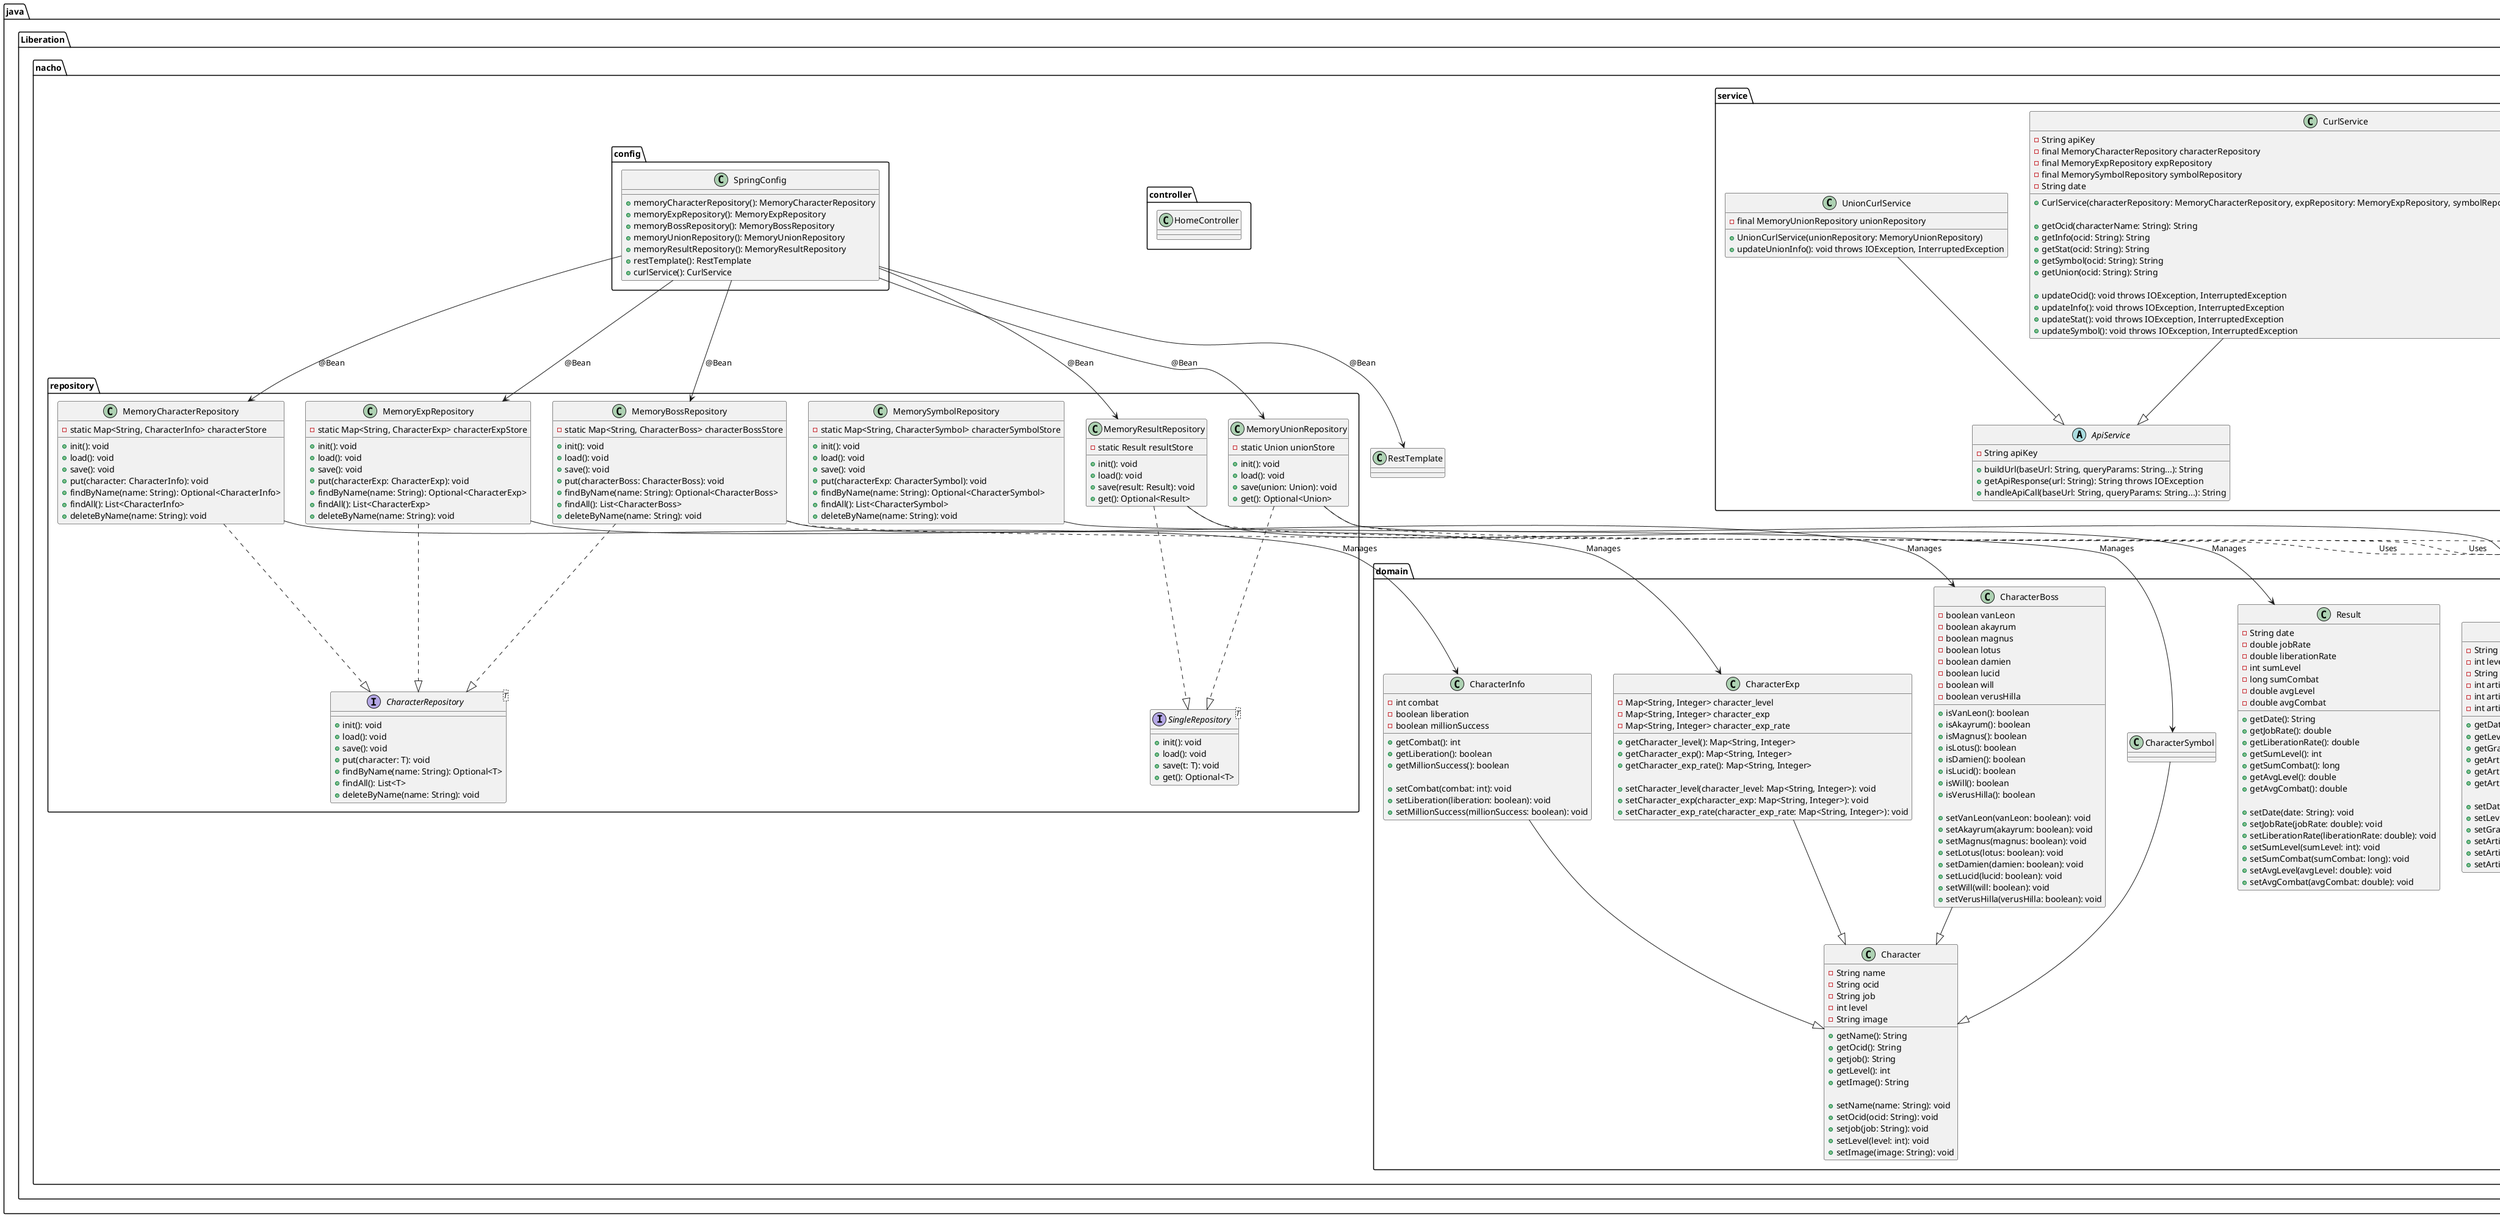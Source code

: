 @startuml

package java.Liberation.nacho {

    package java.Liberation.nacho.service {

        class DataProcessorService {
            // Add methods here if needed
        }

        abstract class ApiService {
            - String apiKey

            + buildUrl(baseUrl: String, queryParams: String...): String
            + getApiResponse(url: String): String throws IOException
            + handleApiCall(baseUrl: String, queryParams: String...): String
        }

        class CurlService {
            - String apiKey
            - final MemoryCharacterRepository characterRepository
            - final MemoryExpRepository expRepository
            - final MemorySymbolRepository symbolRepository
            - String date

            + CurlService(characterRepository: MemoryCharacterRepository, expRepository: MemoryExpRepository, symbolRepository: MemorySymbolRepository)

            + getOcid(characterName: String): String
            + getInfo(ocid: String): String
            + getStat(ocid: String): String
            + getSymbol(ocid: String): String
            + getUnion(ocid: String): String

            + updateOcid(): void throws IOException, InterruptedException
            + updateInfo(): void throws IOException, InterruptedException
            + updateStat(): void throws IOException, InterruptedException
            + updateSymbol(): void throws IOException, InterruptedException
        }

        class UnionCurlService {
            - final MemoryUnionRepository unionRepository

            + UnionCurlService(unionRepository: MemoryUnionRepository)
            + updateUnionInfo(): void throws IOException, InterruptedException
        }
    }

    package java.Liberation.nacho.repository {

        interface CharacterRepository<T> {
            + init(): void
            + load(): void
            + save(): void
            + put(character: T): void
            + findByName(name: String): Optional<T>
            + findAll(): List<T>
            + deleteByName(name: String): void
        }

        class MemoryCharacterRepository {
            - static Map<String, CharacterInfo> characterStore

            + init(): void
            + load(): void
            + save(): void
            + put(character: CharacterInfo): void
            + findByName(name: String): Optional<CharacterInfo>
            + findAll(): List<CharacterInfo>
            + deleteByName(name: String): void
        }

        class MemoryBossRepository {
            - static Map<String, CharacterBoss> characterBossStore

            + init(): void
            + load(): void
            + save(): void
            + put(characterBoss: CharacterBoss): void
            + findByName(name: String): Optional<CharacterBoss>
            + findAll(): List<CharacterBoss>
            + deleteByName(name: String): void
        }

        class MemoryExpRepository {
            - static Map<String, CharacterExp> characterExpStore

            + init(): void
            + load(): void
            + save(): void
            + put(characterExp: CharacterExp): void
            + findByName(name: String): Optional<CharacterExp>
            + findAll(): List<CharacterExp>
            + deleteByName(name: String): void
        }

        class MemorySymbolRepository {
            - static Map<String, CharacterSymbol> characterSymbolStore

            + init(): void
            + load(): void
            + save(): void
            + put(characterExp: CharacterSymbol): void
            + findByName(name: String): Optional<CharacterSymbol>
            + findAll(): List<CharacterSymbol>
            + deleteByName(name: String): void
        }

        interface SingleRepository<T> {
            + init(): void
            + load(): void
            + save(t: T): void
            + get(): Optional<T>
        }

        class MemoryResultRepository {
            - static Result resultStore

            + init(): void
            + load(): void
            + save(result: Result): void
            + get(): Optional<Result>
        }

        class MemoryUnionRepository {
            - static Union unionStore

            + init(): void
            + load(): void
            + save(union: Union): void
            + get(): Optional<Union>
        }
    }

    package java.Liberation.nacho.domain {

        class Character{
            - String name
            - String ocid
            - String job
            - int level
            - String image
            
            + getName(): String
            + getOcid(): String
            + getjob(): String
            + getLevel(): int
            + getImage(): String
            
            + setName(name: String): void
            + setOcid(ocid: String): void
            + setjob(job: String): void
            + setLevel(level: int): void
            + setImage(image: String): void
        }

        class CharacterInfo {
            - int combat
            - boolean liberation
            - boolean millionSuccess

            + getCombat(): int
            + getLiberation(): boolean
            + getMillionSuccess(): boolean

            + setCombat(combat: int): void
            + setLiberation(liberation: boolean): void
            + setMillionSuccess(millionSuccess: boolean): void
        }

        class CharacterBoss {
            - boolean vanLeon
            - boolean akayrum
            - boolean magnus
            - boolean lotus
            - boolean damien
            - boolean lucid
            - boolean will
            - boolean verusHilla

            + isVanLeon(): boolean
            + isAkayrum(): boolean
            + isMagnus(): boolean
            + isLotus(): boolean
            + isDamien(): boolean
            + isLucid(): boolean
            + isWill(): boolean
            + isVerusHilla(): boolean

            + setVanLeon(vanLeon: boolean): void
            + setAkayrum(akayrum: boolean): void
            + setMagnus(magnus: boolean): void
            + setLotus(lotus: boolean): void
            + setDamien(damien: boolean): void
            + setLucid(lucid: boolean): void
            + setWill(will: boolean): void
            + setVerusHilla(verusHilla: boolean): void
        }

        class CharacterExp {
            - Map<String, Integer> character_level
            - Map<String, Integer> character_exp
            - Map<String, Integer> character_exp_rate

            + getCharacter_level(): Map<String, Integer>
            + getCharacter_exp(): Map<String, Integer>
            + getCharacter_exp_rate(): Map<String, Integer>

            + setCharacter_level(character_level: Map<String, Integer>): void
            + setCharacter_exp(character_exp: Map<String, Integer>): void
            + setCharacter_exp_rate(character_exp_rate: Map<String, Integer>): void
        }

        class CharacterSymbol{

        }

        class Result {
            - String date
            - double jobRate
            - double liberationRate
            - int sumLevel
            - long sumCombat
            - double avgLevel
            - double avgCombat

            + getDate(): String
            + getJobRate(): double
            + getLiberationRate(): double
            + getSumLevel(): int
            + getSumCombat(): long
            + getAvgLevel(): double
            + getAvgCombat(): double

            + setDate(date: String): void
            + setJobRate(jobRate: double): void
            + setLiberationRate(liberationRate: double): void
            + setSumLevel(sumLevel: int): void
            + setSumCombat(sumCombat: long): void
            + setAvgLevel(avgLevel: double): void
            + setAvgCombat(avgCombat: double): void
        }

        class Union {
            - String date
            - int level
            - String grade
            - int artifactLevel
            - int artifactExp
            - int artifactPoint

            + getDate(): String
            + getLevel(): int
            + getGrade(): String
            + getArtifactLevel(): int
            + getArtifactExp(): int
            + getArtifactPoint(): int

            + setDate(date: String): void
            + setLevel(level: int): void
            + setGrade(grade: String): void
            + setArtifactLevel(artifactLevel: int): void
            + setArtifactExp(artifactExp: int): void
            + setArtifactPoint(artifactPoint: int): void
        }
    }

    package java.Liberation.nacho.util {

        class JsonDataHandler {
            - static final String JSON_DATA_PATH = ""
            - static final ObjectMapper objectMapper

            + static <T> T loadJson(filePath: String, valueType: Class<T>): T throws IOException
            + static <T> void saveJson(data: T, filePath: String): void throws IOException
            + static <T> T loadJson(filePath: String, valueTypeRef: TypeReference<T>): T throws IOException
            + static <T> T extractFromJson(jsonData: String, data: String): T throws IOException
        }
    }

    package java.Liberation.nacho.controller {

        class HomeController {
        }
    }

    package java.Liberation.nacho.config {

        class SpringConfig {
            + memoryCharacterRepository(): MemoryCharacterRepository
            + memoryExpRepository(): MemoryExpRepository
            + memoryBossRepository(): MemoryBossRepository
            + memoryUnionRepository(): MemoryUnionRepository
            + memoryResultRepository(): MemoryResultRepository
            + restTemplate(): RestTemplate
            + curlService(): CurlService
        }
    }

    MemoryCharacterRepository --> CharacterInfo : Manages
    MemoryBossRepository --> CharacterBoss : Manages
    MemoryExpRepository --> CharacterExp : Manages
    MemorySymbolRepository --> CharacterSymbol : Manages
    MemoryResultRepository --> Result : Manages
    MemoryUnionRepository --> Union : Manages

    MemoryBossRepository ..> JsonDataHandler : Uses
    MemoryResultRepository ..> JsonDataHandler : Uses
    MemoryUnionRepository ..> JsonDataHandler : Uses

    CharacterInfo --|> Character
    CharacterBoss --|> Character
    CharacterExp --|> Character
    CharacterSymbol --|> Character

    CurlService --|> ApiService
    UnionCurlService --|> ApiService
    MemoryCharacterRepository ..|> CharacterRepository
    MemoryBossRepository ..|> CharacterRepository
    MemoryExpRepository ..|> CharacterRepository
    MemoryResultRepository ..|> SingleRepository
    MemoryUnionRepository ..|> SingleRepository

    SpringConfig --> MemoryCharacterRepository : @Bean
    SpringConfig --> MemoryExpRepository : @Bean
    SpringConfig --> MemoryBossRepository : @Bean
    SpringConfig --> MemoryUnionRepository : @Bean
    SpringConfig --> MemoryResultRepository : @Bean
    SpringConfig --> RestTemplate : @Bean
}
@enduml
